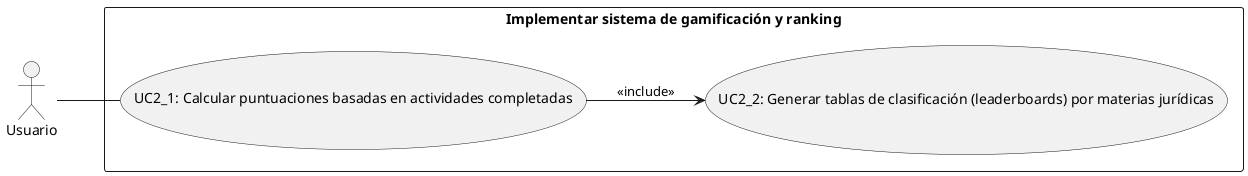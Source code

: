 @startuml Gamificacion_ranking
left to right direction
skinparam packageStyle rectangle

actor Usuario


package "Implementar sistema de gamificación y ranking" {

    usecase "UC2_1: Calcular puntuaciones basadas en actividades completadas" as UC2_1
    usecase "UC2_2: Generar tablas de clasificación (leaderboards) por materias jurídicas" as UC2_2
    
}

Usuario -- UC2_1
UC2_1 --> UC2_2: <<include>>



@enduml
